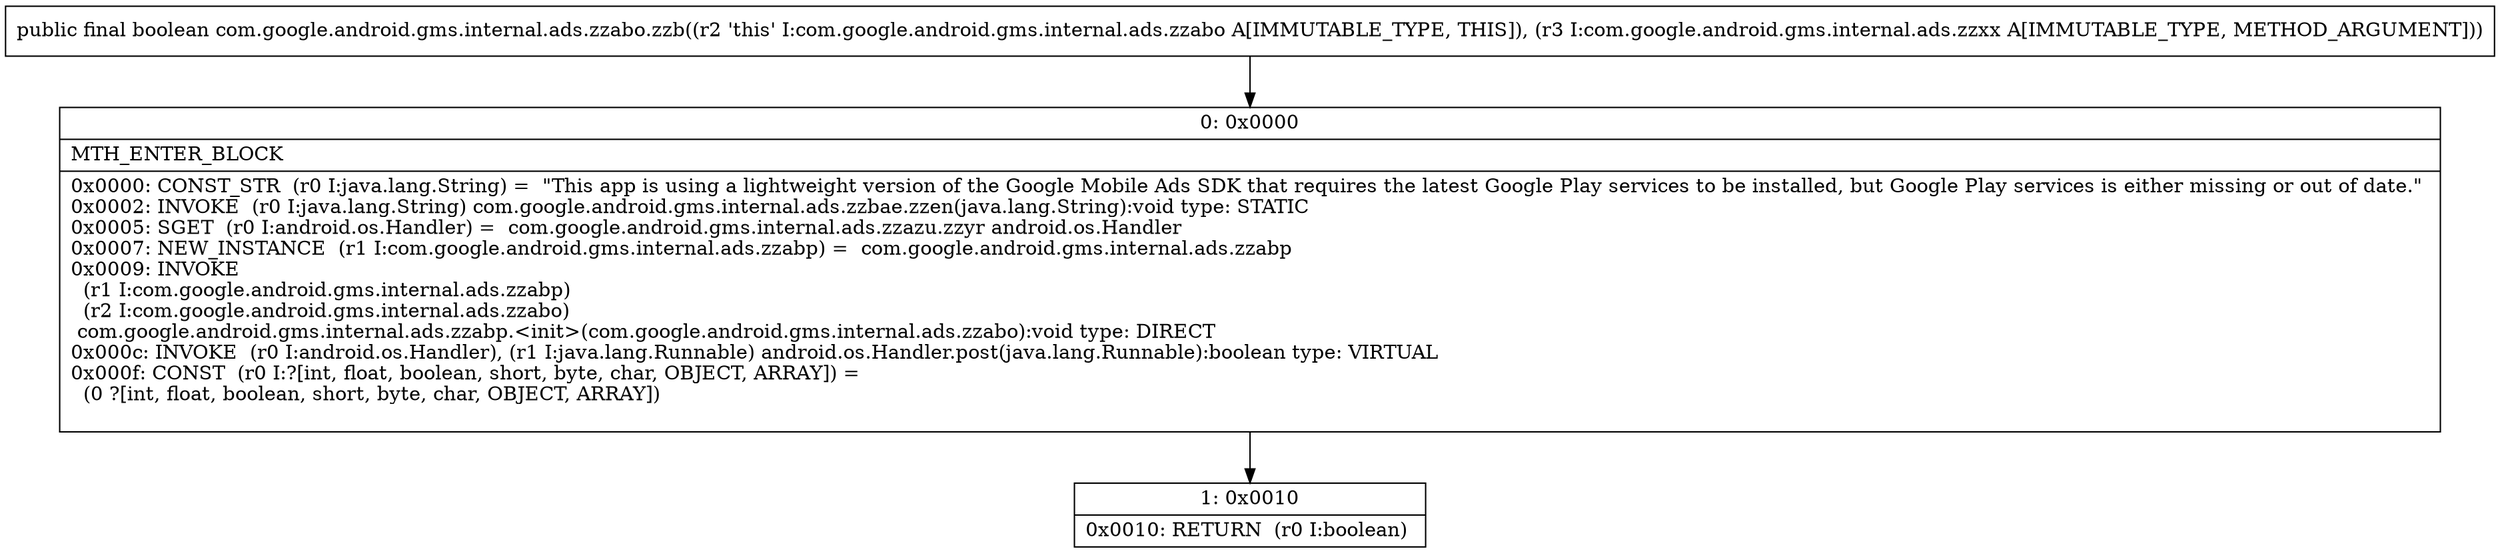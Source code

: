 digraph "CFG forcom.google.android.gms.internal.ads.zzabo.zzb(Lcom\/google\/android\/gms\/internal\/ads\/zzxx;)Z" {
Node_0 [shape=record,label="{0\:\ 0x0000|MTH_ENTER_BLOCK\l|0x0000: CONST_STR  (r0 I:java.lang.String) =  \"This app is using a lightweight version of the Google Mobile Ads SDK that requires the latest Google Play services to be installed, but Google Play services is either missing or out of date.\" \l0x0002: INVOKE  (r0 I:java.lang.String) com.google.android.gms.internal.ads.zzbae.zzen(java.lang.String):void type: STATIC \l0x0005: SGET  (r0 I:android.os.Handler) =  com.google.android.gms.internal.ads.zzazu.zzyr android.os.Handler \l0x0007: NEW_INSTANCE  (r1 I:com.google.android.gms.internal.ads.zzabp) =  com.google.android.gms.internal.ads.zzabp \l0x0009: INVOKE  \l  (r1 I:com.google.android.gms.internal.ads.zzabp)\l  (r2 I:com.google.android.gms.internal.ads.zzabo)\l com.google.android.gms.internal.ads.zzabp.\<init\>(com.google.android.gms.internal.ads.zzabo):void type: DIRECT \l0x000c: INVOKE  (r0 I:android.os.Handler), (r1 I:java.lang.Runnable) android.os.Handler.post(java.lang.Runnable):boolean type: VIRTUAL \l0x000f: CONST  (r0 I:?[int, float, boolean, short, byte, char, OBJECT, ARRAY]) = \l  (0 ?[int, float, boolean, short, byte, char, OBJECT, ARRAY])\l \l}"];
Node_1 [shape=record,label="{1\:\ 0x0010|0x0010: RETURN  (r0 I:boolean) \l}"];
MethodNode[shape=record,label="{public final boolean com.google.android.gms.internal.ads.zzabo.zzb((r2 'this' I:com.google.android.gms.internal.ads.zzabo A[IMMUTABLE_TYPE, THIS]), (r3 I:com.google.android.gms.internal.ads.zzxx A[IMMUTABLE_TYPE, METHOD_ARGUMENT])) }"];
MethodNode -> Node_0;
Node_0 -> Node_1;
}

